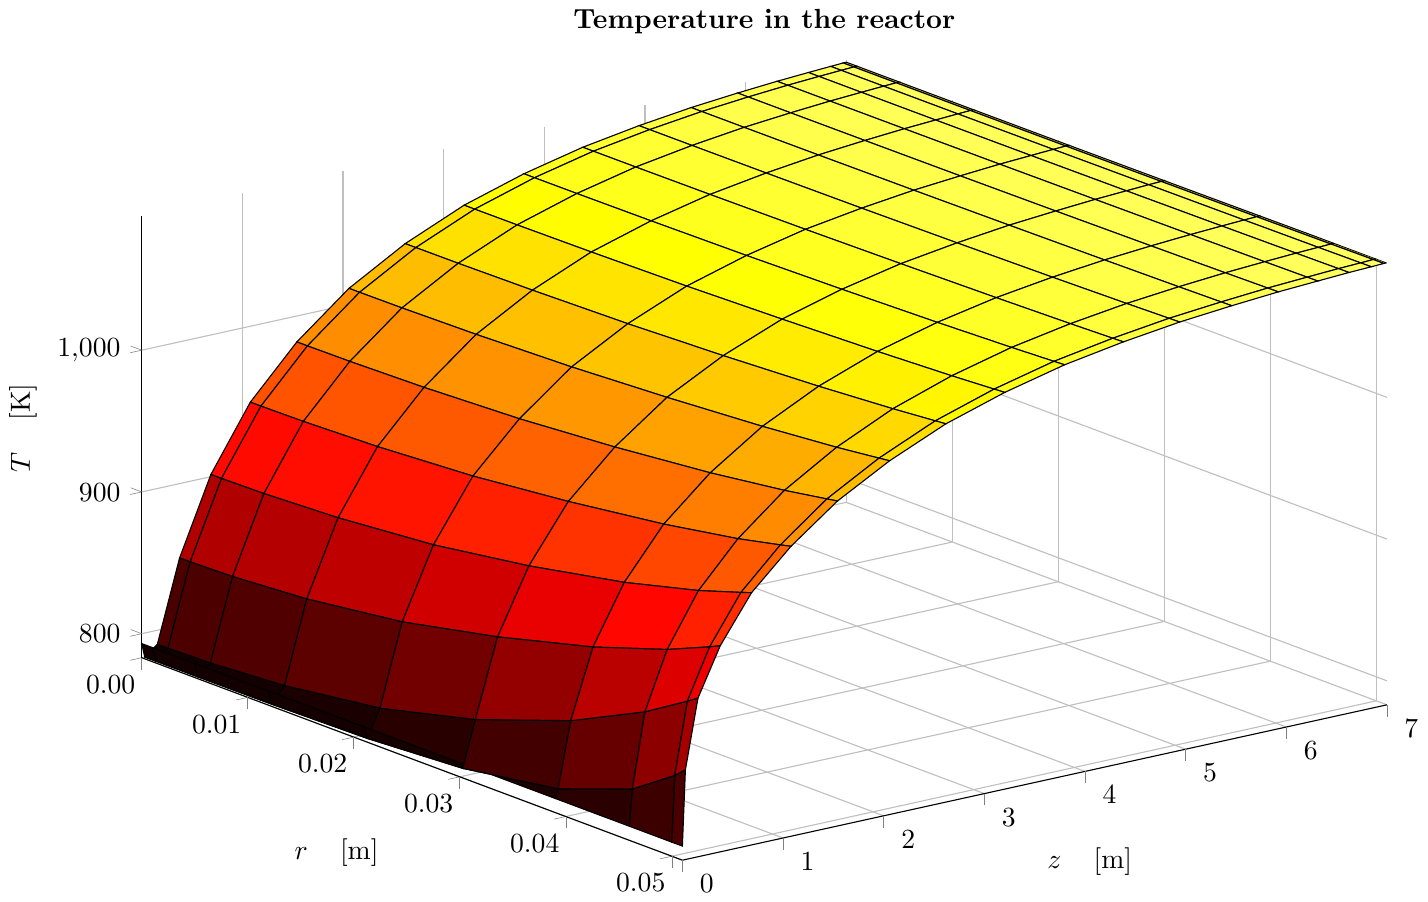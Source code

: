 % This file was created by matlab2tikz v0.5.0 (commit 800cce279cab22a09aed1380864216c9dedfbf54) running on MATLAB 8.4.
%Copyright (c) 2008--2014, Nico Schlömer <nico.schloemer@gmail.com>
%All rights reserved.
%Minimal pgfplots version: 1.3
%
%The latest updates can be retrieved from
%  http://www.mathworks.com/matlabcentral/fileexchange/22022-matlab2tikz
%where you can also make suggestions and rate matlab2tikz.
%
\documentclass[tikz]{standalone}
\usepackage{pgfplots}
\usepackage{grffile}
\pgfplotsset{compat=newest}
\usetikzlibrary{plotmarks}
\usepackage{amsmath}

\usepackage{siunitx}
\begin{document}
\begin{tikzpicture}

\begin{axis}[%
width=6.226in,
height=4in,
at={(0in,0in)},
scale only axis,
view={52.5}{30},
every outer x axis line/.append style={black},
every x tick label/.append style={font=\color{black}},
xmin=0,
xmax=0.051,
tick align=outside,
xlabel={$r\quad\left[\SI{}{\meter}\right]$},
xmajorgrids,
every outer y axis line/.append style={black},
every y tick label/.append style={font=\color{black}},
ymin=0,
ymax=7,
ylabel={$z\quad\left[\SI{}{\meter}\right]$},
ymajorgrids,
every outer z axis line/.append style={black},
every z tick label/.append style={font=\color{black}},
zmin=783.068,
zmax=1094.984,
zlabel={$T\quad\left[\SI{}{\kelvin}\right]$},
zmajorgrids,
title style={font=\bfseries},
title={Temperature in the reactor},
axis x line*=bottom,
axis y line*=left,
axis z line*=left,
scaled x ticks = false,
x tick label style={/pgf/number format/fixed,/pgf/number format/precision=2,/pgf/number format/zerofill=true},
z buffer = sort
]

\addplot3[%
surf,
faceted color=black,
shader=faceted,
colormap={mymap}{[1pt] rgb(0pt)=(0.042,0,0); rgb(23pt)=(1,0,0); rgb(47pt)=(1,1,0); rgb(53pt)=(1,1,0.375)},
mesh/rows=10]
table[row sep=crcr,header=false] {%
%
0	0	793\\
0	0.03	783.068\\
0	0.155	790.083\\
0	0.376	847.561\\
0	0.687	901.565\\
0	1.079	946.449\\
0	1.541	981.704\\
0	2.059	1011.384\\
0	2.618	1034.191\\
0	3.203	1052.153\\
0	3.797	1065.015\\
0	4.382	1074.569\\
0	4.941	1081.042\\
0	5.459	1085.7\\
0	5.921	1088.735\\
0	6.313	1090.874\\
0	6.624	1092.204\\
0	6.845	1093.053\\
0	6.97	1093.488\\
0	7	1093.576\\
0.001	0	793.0\\
0.001	0.03	783.069\\
0.001	0.155	790.113\\
0.001	0.376	847.594\\
0.001	0.687	901.586\\
0.001	1.079	946.465\\
0.001	1.541	981.715\\
0.001	2.059	1011.393\\
0.001	2.618	1034.197\\
0.001	3.203	1052.157\\
0.001	3.797	1065.018\\
0.001	4.382	1074.572\\
0.001	4.941	1081.043\\
0.001	5.459	1085.702\\
0.001	5.921	1088.735\\
0.001	6.313	1090.875\\
0.001	6.624	1092.204\\
0.001	6.845	1093.054\\
0.001	6.97	1093.488\\
0.001	7	1093.576\\
0.005	0	793.0\\
0.005	0.03	783.108\\
0.005	0.155	790.881\\
0.005	0.376	848.426\\
0.005	0.687	902.131\\
0.005	1.079	946.867\\
0.005	1.541	981.987\\
0.005	2.059	1011.597\\
0.005	2.618	1034.333\\
0.005	3.203	1052.262\\
0.005	3.797	1065.086\\
0.005	4.382	1074.627\\
0.005	4.941	1081.079\\
0.005	5.459	1085.733\\
0.005	5.921	1088.756\\
0.005	6.313	1090.895\\
0.005	6.624	1092.218\\
0.005	6.845	1093.069\\
0.005	6.97	1093.5\\
0.005	7	1093.589\\
0.012	0	793.0\\
0.012	0.03	783.339\\
0.012	0.155	794.515\\
0.012	0.376	852.247\\
0.012	0.687	904.652\\
0.012	1.079	948.72\\
0.012	1.541	983.249\\
0.012	2.059	1012.541\\
0.012	2.618	1034.968\\
0.012	3.203	1052.745\\
0.012	3.797	1065.406\\
0.012	4.382	1074.881\\
0.012	4.941	1081.246\\
0.012	5.459	1085.878\\
0.012	5.921	1088.853\\
0.012	6.313	1090.989\\
0.012	6.624	1092.284\\
0.012	6.845	1093.14\\
0.012	6.97	1093.557\\
0.012	7	1093.647\\
0.021	0	793.0\\
0.021	0.03	784.467\\
0.021	0.155	803.848\\
0.021	0.376	861.289\\
0.021	0.687	910.766\\
0.021	1.079	953.145\\
0.021	1.541	986.329\\
0.021	2.059	1014.799\\
0.021	2.618	1036.524\\
0.021	3.203	1053.899\\
0.021	3.797	1066.193\\
0.021	4.382	1075.486\\
0.021	4.941	1081.661\\
0.021	5.459	1086.219\\
0.021	5.921	1089.094\\
0.021	6.313	1091.208\\
0.021	6.624	1092.448\\
0.021	6.845	1093.308\\
0.021	6.97	1093.695\\
0.021	7	1093.791\\
0.03	0	793.0\\
0.03	0.03	788.562\\
0.03	0.155	821.067\\
0.03	0.376	875.911\\
0.03	0.687	921.134\\
0.03	1.079	960.435\\
0.03	1.541	991.613\\
0.03	2.059	1018.536\\
0.03	2.618	1039.215\\
0.03	3.203	1055.798\\
0.03	3.797	1067.566\\
0.03	4.382	1076.47\\
0.03	4.941	1082.392\\
0.03	5.459	1086.767\\
0.03	5.921	1089.524\\
0.03	6.313	1091.559\\
0.03	6.624	1092.743\\
0.03	6.845	1093.577\\
0.03	6.97	1093.937\\
0.03	7	1094.04\\
0.039	0	793.0\\
0.039	0.03	799.378\\
0.039	0.155	845.444\\
0.039	0.376	893.967\\
0.039	0.687	934.714\\
0.039	1.079	969.671\\
0.039	1.541	998.631\\
0.039	2.059	1023.295\\
0.039	2.618	1042.825\\
0.039	3.203	1058.206\\
0.039	3.797	1069.427\\
0.039	4.382	1077.702\\
0.039	4.941	1083.396\\
0.039	5.459	1087.443\\
0.039	5.921	1090.123\\
0.039	6.313	1091.985\\
0.039	6.624	1093.154\\
0.039	6.845	1093.906\\
0.039	6.97	1094.269\\
0.039	7	1094.364\\
0.046	0	793.0\\
0.046	0.03	818.802\\
0.046	0.155	871.333\\
0.046	0.376	911.816\\
0.046	0.687	948.551\\
0.046	1.079	978.985\\
0.046	1.541	1005.852\\
0.046	2.059	1028.122\\
0.046	2.618	1046.566\\
0.046	3.203	1060.648\\
0.046	3.797	1071.365\\
0.046	4.382	1078.946\\
0.046	4.941	1084.447\\
0.046	5.459	1088.119\\
0.046	5.921	1090.752\\
0.046	6.313	1092.409\\
0.046	6.624	1093.589\\
0.046	6.845	1094.233\\
0.046	6.97	1094.621\\
0.046	7	1094.688\\
0.05	0	793.0\\
0.05	0.03	839.637\\
0.05	0.155	890.071\\
0.05	0.376	924.89\\
0.05	0.687	958.427\\
0.05	1.079	985.803\\
0.05	1.541	1011.003\\
0.05	2.059	1031.666\\
0.05	2.618	1049.234\\
0.05	3.203	1062.455\\
0.05	3.797	1072.741\\
0.05	4.382	1079.874\\
0.05	4.941	1085.187\\
0.05	5.459	1088.629\\
0.05	5.921	1091.193\\
0.05	6.313	1092.73\\
0.05	6.624	1093.894\\
0.05	6.845	1094.479\\
0.05	6.97	1094.871\\
0.05	7	1094.921\\
0.051	0	793\\
0.051	0.03	846.382\\
0.051	0.155	895.034\\
0.051	0.376	928.456\\
0.051	0.687	961.02\\
0.051	1.079	987.642\\
0.051	1.541	1012.348\\
0.051	2.059	1032.623\\
0.051	2.618	1049.928\\
0.051	3.203	1062.946\\
0.051	3.797	1073.097\\
0.051	4.382	1080.128\\
0.051	4.941	1085.377\\
0.051	5.459	1088.771\\
0.051	5.921	1091.305\\
0.051	6.313	1092.819\\
0.051	6.624	1093.971\\
0.051	6.845	1094.547\\
0.051	6.97	1094.935\\
0.051	7	1094.984\\
};
\end{axis}
\end{tikzpicture}%
\end{document}